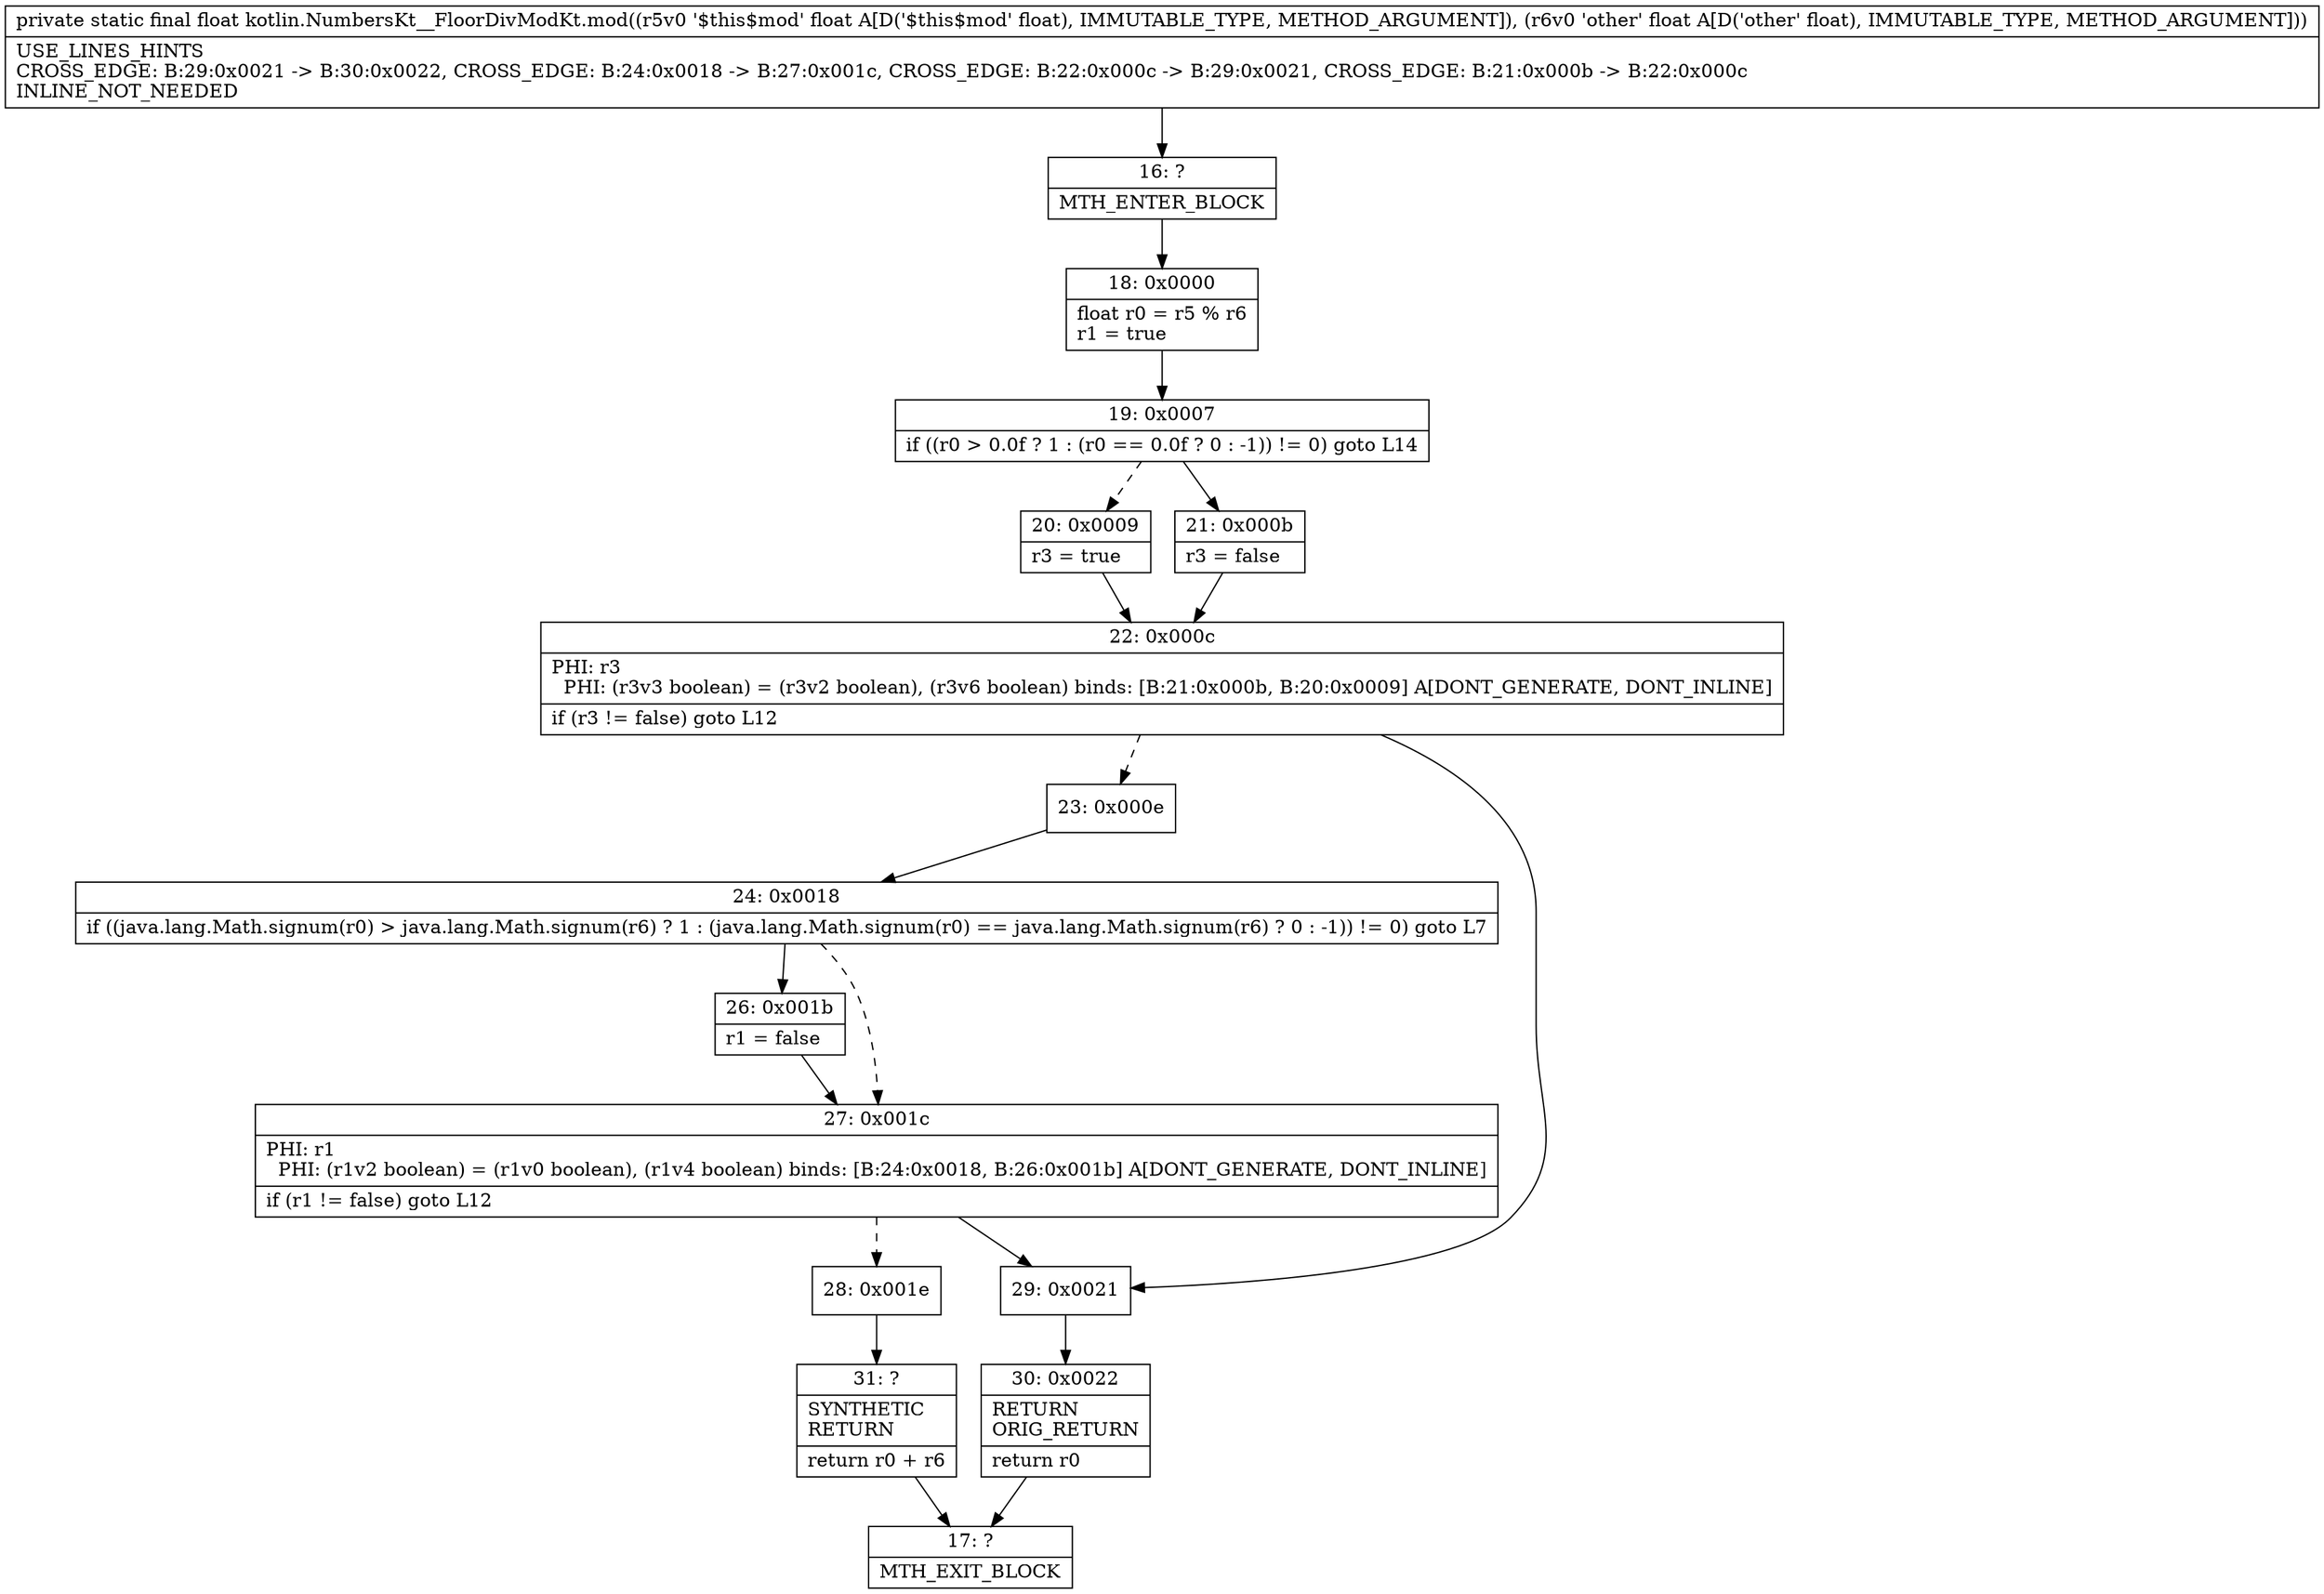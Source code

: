 digraph "CFG forkotlin.NumbersKt__FloorDivModKt.mod(FF)F" {
Node_16 [shape=record,label="{16\:\ ?|MTH_ENTER_BLOCK\l}"];
Node_18 [shape=record,label="{18\:\ 0x0000|float r0 = r5 % r6\lr1 = true\l}"];
Node_19 [shape=record,label="{19\:\ 0x0007|if ((r0 \> 0.0f ? 1 : (r0 == 0.0f ? 0 : \-1)) != 0) goto L14\l}"];
Node_20 [shape=record,label="{20\:\ 0x0009|r3 = true\l}"];
Node_22 [shape=record,label="{22\:\ 0x000c|PHI: r3 \l  PHI: (r3v3 boolean) = (r3v2 boolean), (r3v6 boolean) binds: [B:21:0x000b, B:20:0x0009] A[DONT_GENERATE, DONT_INLINE]\l|if (r3 != false) goto L12\l}"];
Node_23 [shape=record,label="{23\:\ 0x000e}"];
Node_24 [shape=record,label="{24\:\ 0x0018|if ((java.lang.Math.signum(r0) \> java.lang.Math.signum(r6) ? 1 : (java.lang.Math.signum(r0) == java.lang.Math.signum(r6) ? 0 : \-1)) != 0) goto L7\l}"];
Node_26 [shape=record,label="{26\:\ 0x001b|r1 = false\l}"];
Node_27 [shape=record,label="{27\:\ 0x001c|PHI: r1 \l  PHI: (r1v2 boolean) = (r1v0 boolean), (r1v4 boolean) binds: [B:24:0x0018, B:26:0x001b] A[DONT_GENERATE, DONT_INLINE]\l|if (r1 != false) goto L12\l}"];
Node_28 [shape=record,label="{28\:\ 0x001e}"];
Node_31 [shape=record,label="{31\:\ ?|SYNTHETIC\lRETURN\l|return r0 + r6\l}"];
Node_17 [shape=record,label="{17\:\ ?|MTH_EXIT_BLOCK\l}"];
Node_29 [shape=record,label="{29\:\ 0x0021}"];
Node_30 [shape=record,label="{30\:\ 0x0022|RETURN\lORIG_RETURN\l|return r0\l}"];
Node_21 [shape=record,label="{21\:\ 0x000b|r3 = false\l}"];
MethodNode[shape=record,label="{private static final float kotlin.NumbersKt__FloorDivModKt.mod((r5v0 '$this$mod' float A[D('$this$mod' float), IMMUTABLE_TYPE, METHOD_ARGUMENT]), (r6v0 'other' float A[D('other' float), IMMUTABLE_TYPE, METHOD_ARGUMENT]))  | USE_LINES_HINTS\lCROSS_EDGE: B:29:0x0021 \-\> B:30:0x0022, CROSS_EDGE: B:24:0x0018 \-\> B:27:0x001c, CROSS_EDGE: B:22:0x000c \-\> B:29:0x0021, CROSS_EDGE: B:21:0x000b \-\> B:22:0x000c\lINLINE_NOT_NEEDED\l}"];
MethodNode -> Node_16;Node_16 -> Node_18;
Node_18 -> Node_19;
Node_19 -> Node_20[style=dashed];
Node_19 -> Node_21;
Node_20 -> Node_22;
Node_22 -> Node_23[style=dashed];
Node_22 -> Node_29;
Node_23 -> Node_24;
Node_24 -> Node_26;
Node_24 -> Node_27[style=dashed];
Node_26 -> Node_27;
Node_27 -> Node_28[style=dashed];
Node_27 -> Node_29;
Node_28 -> Node_31;
Node_31 -> Node_17;
Node_29 -> Node_30;
Node_30 -> Node_17;
Node_21 -> Node_22;
}

